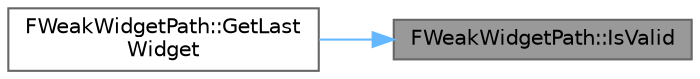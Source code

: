 digraph "FWeakWidgetPath::IsValid"
{
 // INTERACTIVE_SVG=YES
 // LATEX_PDF_SIZE
  bgcolor="transparent";
  edge [fontname=Helvetica,fontsize=10,labelfontname=Helvetica,labelfontsize=10];
  node [fontname=Helvetica,fontsize=10,shape=box,height=0.2,width=0.4];
  rankdir="RL";
  Node1 [id="Node000001",label="FWeakWidgetPath::IsValid",height=0.2,width=0.4,color="gray40", fillcolor="grey60", style="filled", fontcolor="black",tooltip="A valid path has at least one widget in it."];
  Node1 -> Node2 [id="edge1_Node000001_Node000002",dir="back",color="steelblue1",style="solid",tooltip=" "];
  Node2 [id="Node000002",label="FWeakWidgetPath::GetLast\lWidget",height=0.2,width=0.4,color="grey40", fillcolor="white", style="filled",URL="$d4/dcc/classFWeakWidgetPath.html#ab72eaf246fe5ccf6013466b2339ff0a1",tooltip="Get the last (leaf-most) widget in this path; assumes path is valid."];
}
